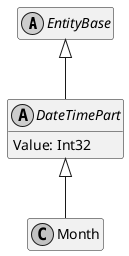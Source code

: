﻿@startuml
skinparam monochrome true
hide empty members

abstract class EntityBase {
}

EntityBase <|-- DateTimePart

abstract class DateTimePart {
    Value: Int32
}

DateTimePart <|-- Month

class Month {
}

@enduml
